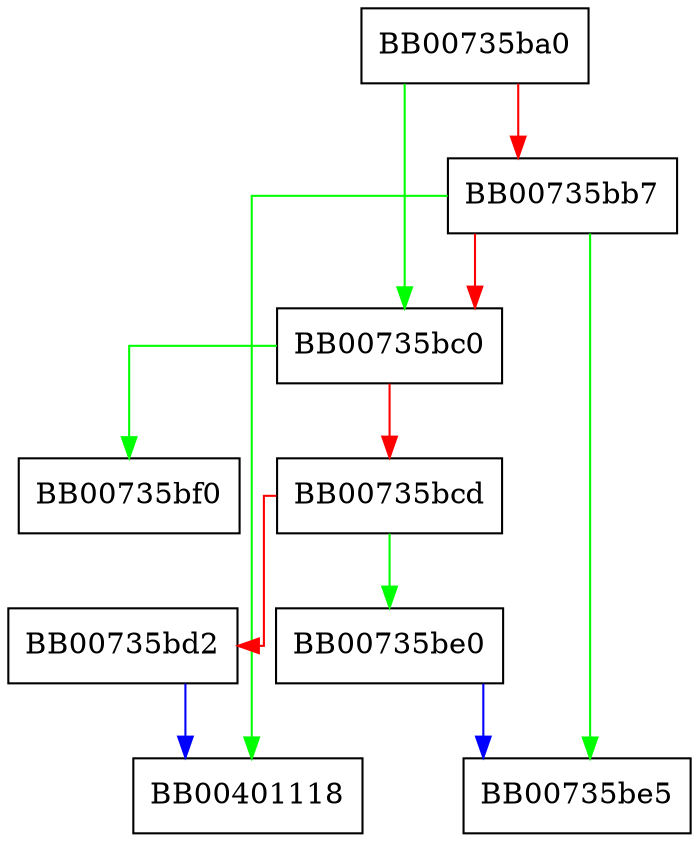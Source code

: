 digraph conf_value_cmp {
  node [shape="box"];
  graph [splines=ortho];
  BB00735ba0 -> BB00735bc0 [color="green"];
  BB00735ba0 -> BB00735bb7 [color="red"];
  BB00735bb7 -> BB00401118 [color="green"];
  BB00735bb7 -> BB00735be5 [color="green"];
  BB00735bb7 -> BB00735bc0 [color="red"];
  BB00735bc0 -> BB00735bf0 [color="green"];
  BB00735bc0 -> BB00735bcd [color="red"];
  BB00735bcd -> BB00735be0 [color="green"];
  BB00735bcd -> BB00735bd2 [color="red"];
  BB00735bd2 -> BB00401118 [color="blue"];
  BB00735be0 -> BB00735be5 [color="blue"];
}